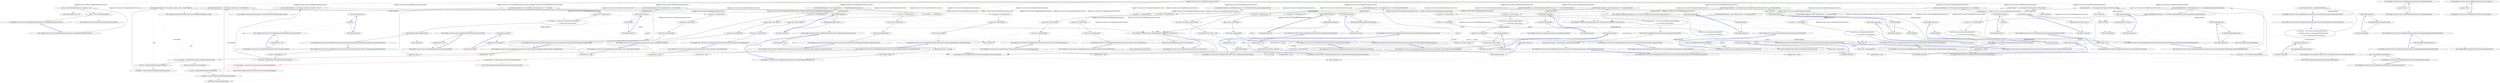 digraph  {
n254 [label="Hangfire.Core.Tests.Server.CoreJobPerformanceProcessFacts", span=""];
n255 [label=process, span=""];
n256 [label=process, span=""];
n257 [label=process, span=""];
n258 [label=process, span=""];
n259 [label=process, span=""];
n260 [label=process, span=""];
n0 [label="Entry Hangfire.Core.Tests.Server.CoreJobPerformanceProcessFacts.CoreJobPerformanceProcessFacts()", span="19-19", cluster="Hangfire.Core.Tests.Server.CoreJobPerformanceProcessFacts.CoreJobPerformanceProcessFacts()"];
n1 [label="_activator = new Mock<JobActivator>() { CallBase = true }", span="21-21", cluster="Hangfire.Core.Tests.Server.CoreJobPerformanceProcessFacts.CoreJobPerformanceProcessFacts()"];
n2 [label="_context = new PerformContextMock()", span="22-22", cluster="Hangfire.Core.Tests.Server.CoreJobPerformanceProcessFacts.CoreJobPerformanceProcessFacts()"];
n4 [label="Entry Mock<JobActivator>.cstr", span="", cluster="Mock<JobActivator>.cstr"];
n3 [label="Exit Hangfire.Core.Tests.Server.CoreJobPerformanceProcessFacts.CoreJobPerformanceProcessFacts()", span="19-19", cluster="Hangfire.Core.Tests.Server.CoreJobPerformanceProcessFacts.CoreJobPerformanceProcessFacts()"];
n5 [label="Entry Hangfire.Core.Tests.PerformContextMock.PerformContextMock()", span="12-12", cluster="Hangfire.Core.Tests.PerformContextMock.PerformContextMock()"];
n6 [label="Entry Hangfire.Core.Tests.Server.CoreJobPerformanceProcessFacts.Ctor_ThrowsAnException_WhenActivatorIsNull()", span="26-26", cluster="Hangfire.Core.Tests.Server.CoreJobPerformanceProcessFacts.Ctor_ThrowsAnException_WhenActivatorIsNull()"];
n7 [label="var exception = Assert.Throws<ArgumentNullException>(\r\n                // ReSharper disable once AssignNullToNotNullAttribute\r\n                () => new CoreJobPerformanceProcess(null))", span="28-30", cluster="Hangfire.Core.Tests.Server.CoreJobPerformanceProcessFacts.Ctor_ThrowsAnException_WhenActivatorIsNull()"];
n8 [label="Assert.Equal(''activator'', exception.ParamName)", span="32-32", cluster="Hangfire.Core.Tests.Server.CoreJobPerformanceProcessFacts.Ctor_ThrowsAnException_WhenActivatorIsNull()"];
n10 [label="Entry Unk.>", span="", cluster="Unk.>"];
n12 [label="Entry lambda expression", span="30-30", cluster="lambda expression"];
n9 [label="Exit Hangfire.Core.Tests.Server.CoreJobPerformanceProcessFacts.Ctor_ThrowsAnException_WhenActivatorIsNull()", span="26-26", cluster="Hangfire.Core.Tests.Server.CoreJobPerformanceProcessFacts.Ctor_ThrowsAnException_WhenActivatorIsNull()"];
n11 [label="Entry Unk.Equal", span="", cluster="Unk.Equal"];
n13 [label="new CoreJobPerformanceProcess(null)", span="30-30", cluster="lambda expression"];
n14 [label="Exit lambda expression", span="30-30", cluster="lambda expression"];
n15 [label="Entry Hangfire.Server.CoreJobPerformanceProcess.CoreJobPerformanceProcess(Hangfire.JobActivator)", span="35-35", cluster="Hangfire.Server.CoreJobPerformanceProcess.CoreJobPerformanceProcess(Hangfire.JobActivator)"];
n16 [label="Entry Hangfire.Core.Tests.Server.CoreJobPerformanceProcessFacts.Run_CanInvokeStaticMethods()", span="36-36", cluster="Hangfire.Core.Tests.Server.CoreJobPerformanceProcessFacts.Run_CanInvokeStaticMethods()"];
n17 [label="_methodInvoked = false", span="38-38", cluster="Hangfire.Core.Tests.Server.CoreJobPerformanceProcessFacts.Run_CanInvokeStaticMethods()"];
n18 [label="_context.BackgroundJob.Job = Job.FromExpression(() => StaticMethod())", span="39-39", cluster="Hangfire.Core.Tests.Server.CoreJobPerformanceProcessFacts.Run_CanInvokeStaticMethods()"];
n19 [label="var process = CreateProcess()", span="40-40", cluster="Hangfire.Core.Tests.Server.CoreJobPerformanceProcessFacts.Run_CanInvokeStaticMethods()"];
n23 [label="Entry Hangfire.Common.Job.FromExpression(System.Linq.Expressions.Expression<System.Action>)", span="187-187", cluster="Hangfire.Common.Job.FromExpression(System.Linq.Expressions.Expression<System.Action>)"];
n27 [label="Entry lambda expression", span="39-39", cluster="lambda expression"];
n20 [label="process.Run(_context.Object)", span="42-42", cluster="Hangfire.Core.Tests.Server.CoreJobPerformanceProcessFacts.Run_CanInvokeStaticMethods()"];
n24 [label="Entry Hangfire.Core.Tests.Server.CoreJobPerformanceProcessFacts.CreateProcess()", span="319-319", cluster="Hangfire.Core.Tests.Server.CoreJobPerformanceProcessFacts.CreateProcess()"];
n21 [label="Assert.True(_methodInvoked)", span="44-44", cluster="Hangfire.Core.Tests.Server.CoreJobPerformanceProcessFacts.Run_CanInvokeStaticMethods()"];
n25 [label="Entry Hangfire.Server.CoreJobPerformanceProcess.Run(Hangfire.Server.PerformContext)", span="41-41", cluster="Hangfire.Server.CoreJobPerformanceProcess.Run(Hangfire.Server.PerformContext)"];
n22 [label="Exit Hangfire.Core.Tests.Server.CoreJobPerformanceProcessFacts.Run_CanInvokeStaticMethods()", span="36-36", cluster="Hangfire.Core.Tests.Server.CoreJobPerformanceProcessFacts.Run_CanInvokeStaticMethods()"];
n26 [label="Entry Unk.True", span="", cluster="Unk.True"];
n28 [label="StaticMethod()", span="39-39", cluster="lambda expression"];
n29 [label="Exit lambda expression", span="39-39", cluster="lambda expression"];
n30 [label="Entry Hangfire.Core.Tests.Server.CoreJobPerformanceProcessFacts.StaticMethod()", span="301-301", cluster="Hangfire.Core.Tests.Server.CoreJobPerformanceProcessFacts.StaticMethod()"];
n31 [label="Entry Hangfire.Core.Tests.Server.CoreJobPerformanceProcessFacts.Run_CanInvokeInstanceMethods()", span="48-48", cluster="Hangfire.Core.Tests.Server.CoreJobPerformanceProcessFacts.Run_CanInvokeInstanceMethods()"];
n32 [label="_methodInvoked = false", span="50-50", cluster="Hangfire.Core.Tests.Server.CoreJobPerformanceProcessFacts.Run_CanInvokeInstanceMethods()"];
n33 [label="_context.BackgroundJob.Job = Job.FromExpression<CoreJobPerformanceProcessFacts>(x => x.InstanceMethod())", span="51-51", cluster="Hangfire.Core.Tests.Server.CoreJobPerformanceProcessFacts.Run_CanInvokeInstanceMethods()"];
n34 [label="var process = CreateProcess()", span="52-52", cluster="Hangfire.Core.Tests.Server.CoreJobPerformanceProcessFacts.Run_CanInvokeInstanceMethods()"];
n38 [label="Entry Hangfire.Common.Job.FromExpression<T>(System.Linq.Expressions.Expression<System.Action<T>>)", span="230-230", cluster="Hangfire.Common.Job.FromExpression<T>(System.Linq.Expressions.Expression<System.Action<T>>)"];
n39 [label="Entry lambda expression", span="51-51", cluster="lambda expression"];
n35 [label="process.Run(_context.Object)", span="54-54", cluster="Hangfire.Core.Tests.Server.CoreJobPerformanceProcessFacts.Run_CanInvokeInstanceMethods()"];
n36 [label="Assert.True(_methodInvoked)", span="56-56", cluster="Hangfire.Core.Tests.Server.CoreJobPerformanceProcessFacts.Run_CanInvokeInstanceMethods()"];
n37 [label="Exit Hangfire.Core.Tests.Server.CoreJobPerformanceProcessFacts.Run_CanInvokeInstanceMethods()", span="48-48", cluster="Hangfire.Core.Tests.Server.CoreJobPerformanceProcessFacts.Run_CanInvokeInstanceMethods()"];
n40 [label="x.InstanceMethod()", span="51-51", cluster="lambda expression"];
n41 [label="Exit lambda expression", span="51-51", cluster="lambda expression"];
n42 [label="Entry Hangfire.Core.Tests.Server.CoreJobPerformanceProcessFacts.InstanceMethod()", span="247-247", cluster="Hangfire.Core.Tests.Server.CoreJobPerformanceProcessFacts.InstanceMethod()"];
n43 [label="Entry Hangfire.Core.Tests.Server.CoreJobPerformanceProcessFacts.Run_DisposesDisposableInstance_AfterPerformance()", span="60-60", cluster="Hangfire.Core.Tests.Server.CoreJobPerformanceProcessFacts.Run_DisposesDisposableInstance_AfterPerformance()"];
n44 [label="_disposed = false", span="62-62", cluster="Hangfire.Core.Tests.Server.CoreJobPerformanceProcessFacts.Run_DisposesDisposableInstance_AfterPerformance()"];
n45 [label="_context.BackgroundJob.Job = Job.FromExpression<Disposable>(x => x.Method())", span="63-63", cluster="Hangfire.Core.Tests.Server.CoreJobPerformanceProcessFacts.Run_DisposesDisposableInstance_AfterPerformance()"];
n46 [label="var process = CreateProcess()", span="64-64", cluster="Hangfire.Core.Tests.Server.CoreJobPerformanceProcessFacts.Run_DisposesDisposableInstance_AfterPerformance()"];
n50 [label="Entry lambda expression", span="63-63", cluster="lambda expression"];
n47 [label="process.Run(_context.Object)", span="66-66", cluster="Hangfire.Core.Tests.Server.CoreJobPerformanceProcessFacts.Run_DisposesDisposableInstance_AfterPerformance()"];
n48 [label="Assert.True(_disposed)", span="68-68", cluster="Hangfire.Core.Tests.Server.CoreJobPerformanceProcessFacts.Run_DisposesDisposableInstance_AfterPerformance()"];
n49 [label="Exit Hangfire.Core.Tests.Server.CoreJobPerformanceProcessFacts.Run_DisposesDisposableInstance_AfterPerformance()", span="60-60", cluster="Hangfire.Core.Tests.Server.CoreJobPerformanceProcessFacts.Run_DisposesDisposableInstance_AfterPerformance()"];
n51 [label="x.Method()", span="63-63", cluster="lambda expression"];
n52 [label="Exit lambda expression", span="63-63", cluster="lambda expression"];
n53 [label="Entry Hangfire.Core.Tests.Server.CoreJobPerformanceProcessFacts.Disposable.Method()", span="254-254", cluster="Hangfire.Core.Tests.Server.CoreJobPerformanceProcessFacts.Disposable.Method()"];
n54 [label="Entry Hangfire.Core.Tests.Server.CoreJobPerformanceProcessFacts.Run_PassesArguments_ToACallingMethod()", span="72-72", cluster="Hangfire.Core.Tests.Server.CoreJobPerformanceProcessFacts.Run_PassesArguments_ToACallingMethod()"];
n55 [label="_methodInvoked = false", span="75-75", cluster="Hangfire.Core.Tests.Server.CoreJobPerformanceProcessFacts.Run_PassesArguments_ToACallingMethod()"];
n56 [label="_context.BackgroundJob.Job = Job.FromExpression(() => MethodWithArguments(''hello'', 5))", span="76-76", cluster="Hangfire.Core.Tests.Server.CoreJobPerformanceProcessFacts.Run_PassesArguments_ToACallingMethod()"];
n57 [label="var process = CreateProcess()", span="77-77", cluster="Hangfire.Core.Tests.Server.CoreJobPerformanceProcessFacts.Run_PassesArguments_ToACallingMethod()"];
n61 [label="Entry lambda expression", span="76-76", cluster="lambda expression"];
n58 [label="process.Run(_context.Object)", span="80-80", cluster="Hangfire.Core.Tests.Server.CoreJobPerformanceProcessFacts.Run_PassesArguments_ToACallingMethod()"];
n59 [label="Assert.True(_methodInvoked)", span="83-83", cluster="Hangfire.Core.Tests.Server.CoreJobPerformanceProcessFacts.Run_PassesArguments_ToACallingMethod()"];
n60 [label="Exit Hangfire.Core.Tests.Server.CoreJobPerformanceProcessFacts.Run_PassesArguments_ToACallingMethod()", span="72-72", cluster="Hangfire.Core.Tests.Server.CoreJobPerformanceProcessFacts.Run_PassesArguments_ToACallingMethod()"];
n62 [label="MethodWithArguments(''hello'', 5)", span="76-76", cluster="lambda expression"];
n63 [label="Exit lambda expression", span="76-76", cluster="lambda expression"];
n64 [label="Entry Hangfire.Core.Tests.Server.CoreJobPerformanceProcessFacts.MethodWithArguments(string, int)", span="306-306", cluster="Hangfire.Core.Tests.Server.CoreJobPerformanceProcessFacts.MethodWithArguments(string, int)"];
n65 [label="Entry Hangfire.Core.Tests.Server.CoreJobPerformanceProcessFacts.Run_PassesCorrectDateTime_IfItWasSerialized_UsingTypeConverter()", span="87-87", cluster="Hangfire.Core.Tests.Server.CoreJobPerformanceProcessFacts.Run_PassesCorrectDateTime_IfItWasSerialized_UsingTypeConverter()"];
n66 [label="_methodInvoked = false", span="90-90", cluster="Hangfire.Core.Tests.Server.CoreJobPerformanceProcessFacts.Run_PassesCorrectDateTime_IfItWasSerialized_UsingTypeConverter()", color=red, community=0];
n67 [label="var typeConverter = TypeDescriptor.GetConverter(typeof(DateTime))", span="91-91", cluster="Hangfire.Core.Tests.Server.CoreJobPerformanceProcessFacts.Run_PassesCorrectDateTime_IfItWasSerialized_UsingTypeConverter()", color=red, community=0];
n68 [label="var convertedDate = typeConverter.ConvertToInvariantString(SomeDateTime)", span="92-92", cluster="Hangfire.Core.Tests.Server.CoreJobPerformanceProcessFacts.Run_PassesCorrectDateTime_IfItWasSerialized_UsingTypeConverter()", color=red, community=0];
n76 [label="Entry System.ComponentModel.TypeDescriptor.GetConverter(System.Type)", span="0-0", cluster="System.ComponentModel.TypeDescriptor.GetConverter(System.Type)"];
n69 [label="var type = typeof(CoreJobPerformanceProcessFacts)", span="94-94", cluster="Hangfire.Core.Tests.Server.CoreJobPerformanceProcessFacts.Run_PassesCorrectDateTime_IfItWasSerialized_UsingTypeConverter()"];
n77 [label="Entry System.ComponentModel.TypeConverter.ConvertToInvariantString(object)", span="0-0", cluster="System.ComponentModel.TypeConverter.ConvertToInvariantString(object)"];
n71 [label="_context.BackgroundJob.Job = new Job(type, method, new[] { convertedDate })", span="97-97", cluster="Hangfire.Core.Tests.Server.CoreJobPerformanceProcessFacts.Run_PassesCorrectDateTime_IfItWasSerialized_UsingTypeConverter()"];
n70 [label="var method = type.GetMethod(''MethodWithDateTimeArgument'')", span="95-95", cluster="Hangfire.Core.Tests.Server.CoreJobPerformanceProcessFacts.Run_PassesCorrectDateTime_IfItWasSerialized_UsingTypeConverter()"];
n78 [label="Entry System.Type.GetMethod(string)", span="0-0", cluster="System.Type.GetMethod(string)"];
n72 [label="var process = CreateProcess()", span="98-98", cluster="Hangfire.Core.Tests.Server.CoreJobPerformanceProcessFacts.Run_PassesCorrectDateTime_IfItWasSerialized_UsingTypeConverter()"];
n79 [label="Entry Hangfire.Common.Job.Job(System.Type, System.Reflection.MethodInfo, string[])", span="13-13", cluster="Hangfire.Common.Job.Job(System.Type, System.Reflection.MethodInfo, string[])"];
n73 [label="process.Run(_context.Object)", span="101-101", cluster="Hangfire.Core.Tests.Server.CoreJobPerformanceProcessFacts.Run_PassesCorrectDateTime_IfItWasSerialized_UsingTypeConverter()"];
n74 [label="Assert.True(_methodInvoked)", span="104-104", cluster="Hangfire.Core.Tests.Server.CoreJobPerformanceProcessFacts.Run_PassesCorrectDateTime_IfItWasSerialized_UsingTypeConverter()"];
n75 [label="Exit Hangfire.Core.Tests.Server.CoreJobPerformanceProcessFacts.Run_PassesCorrectDateTime_IfItWasSerialized_UsingTypeConverter()", span="87-87", cluster="Hangfire.Core.Tests.Server.CoreJobPerformanceProcessFacts.Run_PassesCorrectDateTime_IfItWasSerialized_UsingTypeConverter()"];
n80 [label="Entry Hangfire.Core.Tests.Server.CoreJobPerformanceProcessFacts.Run_PassesCorrectDateTime_IfItWasSerialized_UsingOldFormat()", span="108-108", cluster="Hangfire.Core.Tests.Server.CoreJobPerformanceProcessFacts.Run_PassesCorrectDateTime_IfItWasSerialized_UsingOldFormat()"];
n81 [label="_methodInvoked = false", span="111-111", cluster="Hangfire.Core.Tests.Server.CoreJobPerformanceProcessFacts.Run_PassesCorrectDateTime_IfItWasSerialized_UsingOldFormat()"];
n82 [label="var convertedDate = SomeDateTime.ToString(''MM/dd/yyyy HH:mm:ss.ffff'')", span="112-112", cluster="Hangfire.Core.Tests.Server.CoreJobPerformanceProcessFacts.Run_PassesCorrectDateTime_IfItWasSerialized_UsingOldFormat()"];
n83 [label="var type = typeof(CoreJobPerformanceProcessFacts)", span="114-114", cluster="Hangfire.Core.Tests.Server.CoreJobPerformanceProcessFacts.Run_PassesCorrectDateTime_IfItWasSerialized_UsingOldFormat()"];
n90 [label="Entry System.DateTime.ToString(string)", span="0-0", cluster="System.DateTime.ToString(string)"];
n85 [label="_context.BackgroundJob.Job = new Job(type, method, new[] { convertedDate })", span="117-117", cluster="Hangfire.Core.Tests.Server.CoreJobPerformanceProcessFacts.Run_PassesCorrectDateTime_IfItWasSerialized_UsingOldFormat()"];
n84 [label="var method = type.GetMethod(''MethodWithDateTimeArgument'')", span="115-115", cluster="Hangfire.Core.Tests.Server.CoreJobPerformanceProcessFacts.Run_PassesCorrectDateTime_IfItWasSerialized_UsingOldFormat()"];
n86 [label="var process = CreateProcess()", span="118-118", cluster="Hangfire.Core.Tests.Server.CoreJobPerformanceProcessFacts.Run_PassesCorrectDateTime_IfItWasSerialized_UsingOldFormat()"];
n87 [label="process.Run(_context.Object)", span="121-121", cluster="Hangfire.Core.Tests.Server.CoreJobPerformanceProcessFacts.Run_PassesCorrectDateTime_IfItWasSerialized_UsingOldFormat()"];
n88 [label="Assert.True(_methodInvoked)", span="124-124", cluster="Hangfire.Core.Tests.Server.CoreJobPerformanceProcessFacts.Run_PassesCorrectDateTime_IfItWasSerialized_UsingOldFormat()"];
n89 [label="Exit Hangfire.Core.Tests.Server.CoreJobPerformanceProcessFacts.Run_PassesCorrectDateTime_IfItWasSerialized_UsingOldFormat()", span="108-108", cluster="Hangfire.Core.Tests.Server.CoreJobPerformanceProcessFacts.Run_PassesCorrectDateTime_IfItWasSerialized_UsingOldFormat()"];
n91 [label="Entry Hangfire.Core.Tests.Server.CoreJobPerformanceProcessFacts.Run_PassesCorrectDateTimeArguments()", span="128-128", cluster="Hangfire.Core.Tests.Server.CoreJobPerformanceProcessFacts.Run_PassesCorrectDateTimeArguments()"];
n92 [label="_methodInvoked = false", span="131-131", cluster="Hangfire.Core.Tests.Server.CoreJobPerformanceProcessFacts.Run_PassesCorrectDateTimeArguments()"];
n93 [label="_context.BackgroundJob.Job = Job.FromExpression(() => MethodWithDateTimeArgument(SomeDateTime))", span="132-132", cluster="Hangfire.Core.Tests.Server.CoreJobPerformanceProcessFacts.Run_PassesCorrectDateTimeArguments()"];
n94 [label="var process = CreateProcess()", span="133-133", cluster="Hangfire.Core.Tests.Server.CoreJobPerformanceProcessFacts.Run_PassesCorrectDateTimeArguments()"];
n98 [label="Entry lambda expression", span="132-132", cluster="lambda expression"];
n95 [label="process.Run(_context.Object)", span="136-136", cluster="Hangfire.Core.Tests.Server.CoreJobPerformanceProcessFacts.Run_PassesCorrectDateTimeArguments()"];
n96 [label="Assert.True(_methodInvoked)", span="139-139", cluster="Hangfire.Core.Tests.Server.CoreJobPerformanceProcessFacts.Run_PassesCorrectDateTimeArguments()"];
n97 [label="Exit Hangfire.Core.Tests.Server.CoreJobPerformanceProcessFacts.Run_PassesCorrectDateTimeArguments()", span="128-128", cluster="Hangfire.Core.Tests.Server.CoreJobPerformanceProcessFacts.Run_PassesCorrectDateTimeArguments()"];
n99 [label="MethodWithDateTimeArgument(SomeDateTime)", span="132-132", cluster="lambda expression"];
n100 [label="Exit lambda expression", span="132-132", cluster="lambda expression"];
n101 [label="Entry Hangfire.Core.Tests.Server.CoreJobPerformanceProcessFacts.MethodWithDateTimeArgument(System.DateTime)", span="294-294", cluster="Hangfire.Core.Tests.Server.CoreJobPerformanceProcessFacts.MethodWithDateTimeArgument(System.DateTime)"];
n102 [label="Entry Hangfire.Core.Tests.Server.CoreJobPerformanceProcessFacts.Run_WorksCorrectly_WithNullValues()", span="143-143", cluster="Hangfire.Core.Tests.Server.CoreJobPerformanceProcessFacts.Run_WorksCorrectly_WithNullValues()"];
n103 [label="_methodInvoked = false", span="146-146", cluster="Hangfire.Core.Tests.Server.CoreJobPerformanceProcessFacts.Run_WorksCorrectly_WithNullValues()"];
n104 [label="_context.BackgroundJob.Job = Job.FromExpression(() => NullArgumentMethod(null))", span="147-147", cluster="Hangfire.Core.Tests.Server.CoreJobPerformanceProcessFacts.Run_WorksCorrectly_WithNullValues()"];
n105 [label="var process = CreateProcess()", span="149-149", cluster="Hangfire.Core.Tests.Server.CoreJobPerformanceProcessFacts.Run_WorksCorrectly_WithNullValues()"];
n109 [label="Entry lambda expression", span="147-147", cluster="lambda expression"];
n106 [label="process.Run(_context.Object)", span="151-151", cluster="Hangfire.Core.Tests.Server.CoreJobPerformanceProcessFacts.Run_WorksCorrectly_WithNullValues()"];
n107 [label="Assert.True(_methodInvoked)", span="154-154", cluster="Hangfire.Core.Tests.Server.CoreJobPerformanceProcessFacts.Run_WorksCorrectly_WithNullValues()"];
n108 [label="Exit Hangfire.Core.Tests.Server.CoreJobPerformanceProcessFacts.Run_WorksCorrectly_WithNullValues()", span="143-143", cluster="Hangfire.Core.Tests.Server.CoreJobPerformanceProcessFacts.Run_WorksCorrectly_WithNullValues()"];
n110 [label="NullArgumentMethod(null)", span="147-147", cluster="lambda expression"];
n111 [label="Exit lambda expression", span="147-147", cluster="lambda expression"];
n112 [label="Entry Hangfire.Core.Tests.Server.CoreJobPerformanceProcessFacts.NullArgumentMethod(string[])", span="283-283", cluster="Hangfire.Core.Tests.Server.CoreJobPerformanceProcessFacts.NullArgumentMethod(string[])"];
n113 [label="Entry Hangfire.Core.Tests.Server.CoreJobPerformanceProcessFacts.Run_ThrowsException_WhenActivatorThrowsAnException()", span="158-158", cluster="Hangfire.Core.Tests.Server.CoreJobPerformanceProcessFacts.Run_ThrowsException_WhenActivatorThrowsAnException()"];
n114 [label="var exception = new InvalidOperationException()", span="161-161", cluster="Hangfire.Core.Tests.Server.CoreJobPerformanceProcessFacts.Run_ThrowsException_WhenActivatorThrowsAnException()"];
n115 [label="_activator.Setup(x => x.ActivateJob(It.IsAny<Type>())).Throws(exception)", span="162-162", cluster="Hangfire.Core.Tests.Server.CoreJobPerformanceProcessFacts.Run_ThrowsException_WhenActivatorThrowsAnException()"];
n120 [label="Entry System.InvalidOperationException.InvalidOperationException()", span="0-0", cluster="System.InvalidOperationException.InvalidOperationException()"];
n116 [label="_context.BackgroundJob.Job = Job.FromExpression(() => InstanceMethod())", span="164-164", cluster="Hangfire.Core.Tests.Server.CoreJobPerformanceProcessFacts.Run_ThrowsException_WhenActivatorThrowsAnException()"];
n121 [label="Entry Unk.Setup", span="", cluster="Unk.Setup"];
n122 [label="Entry Unk.Throws", span="", cluster="Unk.Throws"];
n123 [label="Entry lambda expression", span="162-162", cluster="lambda expression"];
n117 [label="var process = CreateProcess()", span="165-165", cluster="Hangfire.Core.Tests.Server.CoreJobPerformanceProcessFacts.Run_ThrowsException_WhenActivatorThrowsAnException()"];
n127 [label="Entry lambda expression", span="164-164", cluster="lambda expression"];
n118 [label="Assert.Throws<InvalidOperationException>(\r\n                () => process.Run(_context.Object))", span="168-169", cluster="Hangfire.Core.Tests.Server.CoreJobPerformanceProcessFacts.Run_ThrowsException_WhenActivatorThrowsAnException()"];
n131 [label="process.Run(_context.Object)", span="169-169", cluster="lambda expression"];
n119 [label="Exit Hangfire.Core.Tests.Server.CoreJobPerformanceProcessFacts.Run_ThrowsException_WhenActivatorThrowsAnException()", span="158-158", cluster="Hangfire.Core.Tests.Server.CoreJobPerformanceProcessFacts.Run_ThrowsException_WhenActivatorThrowsAnException()"];
n130 [label="Entry lambda expression", span="169-169", cluster="lambda expression"];
n124 [label="x.ActivateJob(It.IsAny<Type>())", span="162-162", cluster="lambda expression"];
n125 [label="Exit lambda expression", span="162-162", cluster="lambda expression"];
n126 [label="Entry Unk.ActivateJob", span="", cluster="Unk.ActivateJob"];
n128 [label="InstanceMethod()", span="164-164", cluster="lambda expression"];
n129 [label="Exit lambda expression", span="164-164", cluster="lambda expression"];
n132 [label="Exit lambda expression", span="169-169", cluster="lambda expression"];
n133 [label="Entry Hangfire.Core.Tests.Server.CoreJobPerformanceProcessFacts.Run_ThrowsPerformanceException_WhenActivatorReturnsNull()", span="173-173", cluster="Hangfire.Core.Tests.Server.CoreJobPerformanceProcessFacts.Run_ThrowsPerformanceException_WhenActivatorReturnsNull()"];
n134 [label="_activator.Setup(x => x.ActivateJob(It.IsNotNull<Type>())).Returns(null)", span="175-175", cluster="Hangfire.Core.Tests.Server.CoreJobPerformanceProcessFacts.Run_ThrowsPerformanceException_WhenActivatorReturnsNull()"];
n135 [label="_context.BackgroundJob.Job = Job.FromExpression(() => InstanceMethod())", span="176-176", cluster="Hangfire.Core.Tests.Server.CoreJobPerformanceProcessFacts.Run_ThrowsPerformanceException_WhenActivatorReturnsNull()"];
n139 [label="Entry Unk.Returns", span="", cluster="Unk.Returns"];
n140 [label="Entry lambda expression", span="175-175", cluster="lambda expression"];
n136 [label="var process = CreateProcess()", span="177-177", cluster="Hangfire.Core.Tests.Server.CoreJobPerformanceProcessFacts.Run_ThrowsPerformanceException_WhenActivatorReturnsNull()"];
n143 [label="Entry lambda expression", span="176-176", cluster="lambda expression"];
n137 [label="Assert.Throws<InvalidOperationException>(\r\n                () => process.Run(_context.Object))", span="179-180", cluster="Hangfire.Core.Tests.Server.CoreJobPerformanceProcessFacts.Run_ThrowsPerformanceException_WhenActivatorReturnsNull()"];
n147 [label="process.Run(_context.Object)", span="180-180", cluster="lambda expression"];
n138 [label="Exit Hangfire.Core.Tests.Server.CoreJobPerformanceProcessFacts.Run_ThrowsPerformanceException_WhenActivatorReturnsNull()", span="173-173", cluster="Hangfire.Core.Tests.Server.CoreJobPerformanceProcessFacts.Run_ThrowsPerformanceException_WhenActivatorReturnsNull()"];
n146 [label="Entry lambda expression", span="180-180", cluster="lambda expression"];
n141 [label="x.ActivateJob(It.IsNotNull<Type>())", span="175-175", cluster="lambda expression"];
n142 [label="Exit lambda expression", span="175-175", cluster="lambda expression"];
n144 [label="InstanceMethod()", span="176-176", cluster="lambda expression"];
n145 [label="Exit lambda expression", span="176-176", cluster="lambda expression"];
n148 [label="Exit lambda expression", span="180-180", cluster="lambda expression"];
n149 [label="Entry Hangfire.Core.Tests.Server.CoreJobPerformanceProcessFacts.Run_ThrowsPerformanceException_OnArgumentsDeserializationFailure()", span="184-184", cluster="Hangfire.Core.Tests.Server.CoreJobPerformanceProcessFacts.Run_ThrowsPerformanceException_OnArgumentsDeserializationFailure()"];
n150 [label="var type = typeof(JobFacts)", span="186-186", cluster="Hangfire.Core.Tests.Server.CoreJobPerformanceProcessFacts.Run_ThrowsPerformanceException_OnArgumentsDeserializationFailure()"];
n151 [label="var method = type.GetMethod(''MethodWithDateTimeArgument'')", span="187-187", cluster="Hangfire.Core.Tests.Server.CoreJobPerformanceProcessFacts.Run_ThrowsPerformanceException_OnArgumentsDeserializationFailure()"];
n152 [label="_context.BackgroundJob.Job = new Job(type, method, new object[] { ''sdfa'' })", span="188-188", cluster="Hangfire.Core.Tests.Server.CoreJobPerformanceProcessFacts.Run_ThrowsPerformanceException_OnArgumentsDeserializationFailure()"];
n153 [label="var process = CreateProcess()", span="189-189", cluster="Hangfire.Core.Tests.Server.CoreJobPerformanceProcessFacts.Run_ThrowsPerformanceException_OnArgumentsDeserializationFailure()"];
n157 [label="Entry Hangfire.Common.Job.Job(System.Type, System.Reflection.MethodInfo, params object[])", span="120-120", cluster="Hangfire.Common.Job.Job(System.Type, System.Reflection.MethodInfo, params object[])"];
n154 [label="var exception = Assert.Throws<JobPerformanceException>(\r\n                () => process.Run(_context.Object))", span="191-192", cluster="Hangfire.Core.Tests.Server.CoreJobPerformanceProcessFacts.Run_ThrowsPerformanceException_OnArgumentsDeserializationFailure()"];
n160 [label="process.Run(_context.Object)", span="192-192", cluster="lambda expression"];
n155 [label="Assert.NotNull(exception.InnerException)", span="194-194", cluster="Hangfire.Core.Tests.Server.CoreJobPerformanceProcessFacts.Run_ThrowsPerformanceException_OnArgumentsDeserializationFailure()"];
n159 [label="Entry lambda expression", span="192-192", cluster="lambda expression"];
n156 [label="Exit Hangfire.Core.Tests.Server.CoreJobPerformanceProcessFacts.Run_ThrowsPerformanceException_OnArgumentsDeserializationFailure()", span="184-184", cluster="Hangfire.Core.Tests.Server.CoreJobPerformanceProcessFacts.Run_ThrowsPerformanceException_OnArgumentsDeserializationFailure()"];
n158 [label="Entry Unk.NotNull", span="", cluster="Unk.NotNull"];
n161 [label="Exit lambda expression", span="192-192", cluster="lambda expression"];
n162 [label="Entry Hangfire.Core.Tests.Server.CoreJobPerformanceProcessFacts.Run_ThrowsPerformanceException_OnDisposalFailure()", span="198-198", cluster="Hangfire.Core.Tests.Server.CoreJobPerformanceProcessFacts.Run_ThrowsPerformanceException_OnDisposalFailure()"];
n163 [label="_methodInvoked = false", span="200-200", cluster="Hangfire.Core.Tests.Server.CoreJobPerformanceProcessFacts.Run_ThrowsPerformanceException_OnDisposalFailure()"];
n164 [label="_context.BackgroundJob.Job = Job.FromExpression<BrokenDispose>(x => x.Method())", span="201-201", cluster="Hangfire.Core.Tests.Server.CoreJobPerformanceProcessFacts.Run_ThrowsPerformanceException_OnDisposalFailure()"];
n165 [label="var process = CreateProcess()", span="202-202", cluster="Hangfire.Core.Tests.Server.CoreJobPerformanceProcessFacts.Run_ThrowsPerformanceException_OnDisposalFailure()"];
n169 [label="Entry lambda expression", span="201-201", cluster="lambda expression"];
n166 [label="Assert.Throws<InvalidOperationException>(\r\n                () => process.Run(_context.Object))", span="204-205", cluster="Hangfire.Core.Tests.Server.CoreJobPerformanceProcessFacts.Run_ThrowsPerformanceException_OnDisposalFailure()"];
n174 [label="process.Run(_context.Object)", span="205-205", cluster="lambda expression"];
n167 [label="Assert.True(_methodInvoked)", span="207-207", cluster="Hangfire.Core.Tests.Server.CoreJobPerformanceProcessFacts.Run_ThrowsPerformanceException_OnDisposalFailure()"];
n173 [label="Entry lambda expression", span="205-205", cluster="lambda expression"];
n168 [label="Exit Hangfire.Core.Tests.Server.CoreJobPerformanceProcessFacts.Run_ThrowsPerformanceException_OnDisposalFailure()", span="198-198", cluster="Hangfire.Core.Tests.Server.CoreJobPerformanceProcessFacts.Run_ThrowsPerformanceException_OnDisposalFailure()"];
n170 [label="x.Method()", span="201-201", cluster="lambda expression"];
n171 [label="Exit lambda expression", span="201-201", cluster="lambda expression"];
n172 [label="Entry Hangfire.Core.Tests.Server.CoreJobPerformanceProcessFacts.BrokenDispose.Method()", span="267-267", cluster="Hangfire.Core.Tests.Server.CoreJobPerformanceProcessFacts.BrokenDispose.Method()"];
n175 [label="Exit lambda expression", span="205-205", cluster="lambda expression"];
n176 [label="Entry Hangfire.Core.Tests.Server.CoreJobPerformanceProcessFacts.Run_ThrowsPerformanceException_WithUnwrappedInnerException()", span="211-211", cluster="Hangfire.Core.Tests.Server.CoreJobPerformanceProcessFacts.Run_ThrowsPerformanceException_WithUnwrappedInnerException()"];
n177 [label="_context.BackgroundJob.Job = Job.FromExpression(() => ExceptionMethod())", span="213-213", cluster="Hangfire.Core.Tests.Server.CoreJobPerformanceProcessFacts.Run_ThrowsPerformanceException_WithUnwrappedInnerException()"];
n178 [label="var process = CreateProcess()", span="214-214", cluster="Hangfire.Core.Tests.Server.CoreJobPerformanceProcessFacts.Run_ThrowsPerformanceException_WithUnwrappedInnerException()"];
n183 [label="Entry lambda expression", span="213-213", cluster="lambda expression"];
n179 [label="var thrownException = Assert.Throws<JobPerformanceException>(\r\n                () => process.Run(_context.Object))", span="216-217", cluster="Hangfire.Core.Tests.Server.CoreJobPerformanceProcessFacts.Run_ThrowsPerformanceException_WithUnwrappedInnerException()"];
n188 [label="process.Run(_context.Object)", span="217-217", cluster="lambda expression"];
n180 [label="Assert.IsType<InvalidOperationException>(thrownException.InnerException)", span="219-219", cluster="Hangfire.Core.Tests.Server.CoreJobPerformanceProcessFacts.Run_ThrowsPerformanceException_WithUnwrappedInnerException()"];
n187 [label="Entry lambda expression", span="217-217", cluster="lambda expression"];
n181 [label="Assert.Equal(''exception'', thrownException.InnerException.Message)", span="220-220", cluster="Hangfire.Core.Tests.Server.CoreJobPerformanceProcessFacts.Run_ThrowsPerformanceException_WithUnwrappedInnerException()"];
n182 [label="Exit Hangfire.Core.Tests.Server.CoreJobPerformanceProcessFacts.Run_ThrowsPerformanceException_WithUnwrappedInnerException()", span="211-211", cluster="Hangfire.Core.Tests.Server.CoreJobPerformanceProcessFacts.Run_ThrowsPerformanceException_WithUnwrappedInnerException()"];
n184 [label="ExceptionMethod()", span="213-213", cluster="lambda expression"];
n185 [label="Exit lambda expression", span="213-213", cluster="lambda expression"];
n186 [label="Entry Hangfire.Core.Tests.Server.CoreJobPerformanceProcessFacts.ExceptionMethod()", span="314-314", cluster="Hangfire.Core.Tests.Server.CoreJobPerformanceProcessFacts.ExceptionMethod()"];
n189 [label="Exit lambda expression", span="217-217", cluster="lambda expression"];
n190 [label="Entry Hangfire.Core.Tests.Server.CoreJobPerformanceProcessFacts.Run_PassesCancellationToken_IfThereIsIJobCancellationTokenParameter()", span="224-224", cluster="Hangfire.Core.Tests.Server.CoreJobPerformanceProcessFacts.Run_PassesCancellationToken_IfThereIsIJobCancellationTokenParameter()"];
n191 [label="_context.BackgroundJob.Job = Job.FromExpression(() => CancelableJob(JobCancellationToken.Null))", span="227-227", cluster="Hangfire.Core.Tests.Server.CoreJobPerformanceProcessFacts.Run_PassesCancellationToken_IfThereIsIJobCancellationTokenParameter()"];
n192 [label="_context.CancellationToken.Setup(x => x.ThrowIfCancellationRequested()).Throws<OperationCanceledException>()", span="228-228", cluster="Hangfire.Core.Tests.Server.CoreJobPerformanceProcessFacts.Run_PassesCancellationToken_IfThereIsIJobCancellationTokenParameter()"];
n196 [label="Entry lambda expression", span="227-227", cluster="lambda expression"];
n193 [label="var process = CreateProcess()", span="229-229", cluster="Hangfire.Core.Tests.Server.CoreJobPerformanceProcessFacts.Run_PassesCancellationToken_IfThereIsIJobCancellationTokenParameter()"];
n200 [label="Entry lambda expression", span="228-228", cluster="lambda expression"];
n194 [label="Assert.Throws<OperationCanceledException>(\r\n                () => process.Run(_context.Object))", span="232-233", cluster="Hangfire.Core.Tests.Server.CoreJobPerformanceProcessFacts.Run_PassesCancellationToken_IfThereIsIJobCancellationTokenParameter()"];
n205 [label="process.Run(_context.Object)", span="233-233", cluster="lambda expression"];
n195 [label="Exit Hangfire.Core.Tests.Server.CoreJobPerformanceProcessFacts.Run_PassesCancellationToken_IfThereIsIJobCancellationTokenParameter()", span="224-224", cluster="Hangfire.Core.Tests.Server.CoreJobPerformanceProcessFacts.Run_PassesCancellationToken_IfThereIsIJobCancellationTokenParameter()"];
n204 [label="Entry lambda expression", span="233-233", cluster="lambda expression"];
n197 [label="CancelableJob(JobCancellationToken.Null)", span="227-227", cluster="lambda expression"];
n198 [label="Exit lambda expression", span="227-227", cluster="lambda expression"];
n199 [label="Entry Hangfire.Core.Tests.Server.CoreJobPerformanceProcessFacts.CancelableJob(Hangfire.IJobCancellationToken)", span="289-289", cluster="Hangfire.Core.Tests.Server.CoreJobPerformanceProcessFacts.CancelableJob(Hangfire.IJobCancellationToken)"];
n201 [label="x.ThrowIfCancellationRequested()", span="228-228", cluster="lambda expression"];
n202 [label="Exit lambda expression", span="228-228", cluster="lambda expression"];
n203 [label="Entry Unk.ThrowIfCancellationRequested", span="", cluster="Unk.ThrowIfCancellationRequested"];
n206 [label="Exit lambda expression", span="233-233", cluster="lambda expression"];
n207 [label="Entry Hangfire.Core.Tests.Server.CoreJobPerformanceProcessFacts.Run_ReturnsValue_WhenCallingFunctionReturningValue()", span="237-237", cluster="Hangfire.Core.Tests.Server.CoreJobPerformanceProcessFacts.Run_ReturnsValue_WhenCallingFunctionReturningValue()"];
n208 [label="_context.BackgroundJob.Job = Job.FromExpression<JobFacts.Instance>(x => x.FunctionReturningValue())", span="239-239", cluster="Hangfire.Core.Tests.Server.CoreJobPerformanceProcessFacts.Run_ReturnsValue_WhenCallingFunctionReturningValue()"];
n209 [label="var process = CreateProcess()", span="240-240", cluster="Hangfire.Core.Tests.Server.CoreJobPerformanceProcessFacts.Run_ReturnsValue_WhenCallingFunctionReturningValue()"];
n213 [label="Entry lambda expression", span="239-239", cluster="lambda expression"];
n210 [label="var result = process.Run(_context.Object)", span="242-242", cluster="Hangfire.Core.Tests.Server.CoreJobPerformanceProcessFacts.Run_ReturnsValue_WhenCallingFunctionReturningValue()"];
n211 [label="Assert.Equal(''Return value'', result)", span="244-244", cluster="Hangfire.Core.Tests.Server.CoreJobPerformanceProcessFacts.Run_ReturnsValue_WhenCallingFunctionReturningValue()"];
n212 [label="Exit Hangfire.Core.Tests.Server.CoreJobPerformanceProcessFacts.Run_ReturnsValue_WhenCallingFunctionReturningValue()", span="237-237", cluster="Hangfire.Core.Tests.Server.CoreJobPerformanceProcessFacts.Run_ReturnsValue_WhenCallingFunctionReturningValue()"];
n214 [label="x.FunctionReturningValue()", span="239-239", cluster="lambda expression"];
n215 [label="Exit lambda expression", span="239-239", cluster="lambda expression"];
n216 [label="Entry Hangfire.Core.Tests.Common.JobFacts.Instance.FunctionReturningValue()", span="584-584", cluster="Hangfire.Core.Tests.Common.JobFacts.Instance.FunctionReturningValue()"];
n217 [label="_methodInvoked = true", span="249-249", cluster="Hangfire.Core.Tests.Server.CoreJobPerformanceProcessFacts.InstanceMethod()"];
n218 [label="Exit Hangfire.Core.Tests.Server.CoreJobPerformanceProcessFacts.InstanceMethod()", span="247-247", cluster="Hangfire.Core.Tests.Server.CoreJobPerformanceProcessFacts.InstanceMethod()"];
n219 [label="_methodInvoked = true", span="256-256", cluster="Hangfire.Core.Tests.Server.CoreJobPerformanceProcessFacts.Disposable.Method()"];
n220 [label="Exit Hangfire.Core.Tests.Server.CoreJobPerformanceProcessFacts.Disposable.Method()", span="254-254", cluster="Hangfire.Core.Tests.Server.CoreJobPerformanceProcessFacts.Disposable.Method()"];
n221 [label="Entry Hangfire.Core.Tests.Server.CoreJobPerformanceProcessFacts.Disposable.Dispose()", span="259-259", cluster="Hangfire.Core.Tests.Server.CoreJobPerformanceProcessFacts.Disposable.Dispose()"];
n222 [label="_disposed = true", span="261-261", cluster="Hangfire.Core.Tests.Server.CoreJobPerformanceProcessFacts.Disposable.Dispose()"];
n223 [label="Exit Hangfire.Core.Tests.Server.CoreJobPerformanceProcessFacts.Disposable.Dispose()", span="259-259", cluster="Hangfire.Core.Tests.Server.CoreJobPerformanceProcessFacts.Disposable.Dispose()"];
n224 [label="_methodInvoked = true", span="269-269", cluster="Hangfire.Core.Tests.Server.CoreJobPerformanceProcessFacts.BrokenDispose.Method()"];
n225 [label="Exit Hangfire.Core.Tests.Server.CoreJobPerformanceProcessFacts.BrokenDispose.Method()", span="267-267", cluster="Hangfire.Core.Tests.Server.CoreJobPerformanceProcessFacts.BrokenDispose.Method()"];
n226 [label="Entry Hangfire.Core.Tests.Server.CoreJobPerformanceProcessFacts.BrokenDispose.Dispose()", span="272-272", cluster="Hangfire.Core.Tests.Server.CoreJobPerformanceProcessFacts.BrokenDispose.Dispose()"];
n227 [label="throw new InvalidOperationException();", span="274-274", cluster="Hangfire.Core.Tests.Server.CoreJobPerformanceProcessFacts.BrokenDispose.Dispose()"];
n228 [label="Exit Hangfire.Core.Tests.Server.CoreJobPerformanceProcessFacts.BrokenDispose.Dispose()", span="272-272", cluster="Hangfire.Core.Tests.Server.CoreJobPerformanceProcessFacts.BrokenDispose.Dispose()"];
n229 [label="Entry Hangfire.Core.Tests.Server.CoreJobPerformanceProcessFacts.Dispose()", span="278-278", cluster="Hangfire.Core.Tests.Server.CoreJobPerformanceProcessFacts.Dispose()"];
n230 [label="_disposed = true", span="280-280", cluster="Hangfire.Core.Tests.Server.CoreJobPerformanceProcessFacts.Dispose()"];
n231 [label="Exit Hangfire.Core.Tests.Server.CoreJobPerformanceProcessFacts.Dispose()", span="278-278", cluster="Hangfire.Core.Tests.Server.CoreJobPerformanceProcessFacts.Dispose()"];
n232 [label="_methodInvoked = true", span="285-285", cluster="Hangfire.Core.Tests.Server.CoreJobPerformanceProcessFacts.NullArgumentMethod(string[])"];
n233 [label="Assert.Null(argument)", span="286-286", cluster="Hangfire.Core.Tests.Server.CoreJobPerformanceProcessFacts.NullArgumentMethod(string[])"];
n234 [label="Exit Hangfire.Core.Tests.Server.CoreJobPerformanceProcessFacts.NullArgumentMethod(string[])", span="283-283", cluster="Hangfire.Core.Tests.Server.CoreJobPerformanceProcessFacts.NullArgumentMethod(string[])"];
n235 [label="Entry Unk.Null", span="", cluster="Unk.Null"];
n236 [label="token.ThrowIfCancellationRequested()", span="291-291", cluster="Hangfire.Core.Tests.Server.CoreJobPerformanceProcessFacts.CancelableJob(Hangfire.IJobCancellationToken)"];
n237 [label="Exit Hangfire.Core.Tests.Server.CoreJobPerformanceProcessFacts.CancelableJob(Hangfire.IJobCancellationToken)", span="289-289", cluster="Hangfire.Core.Tests.Server.CoreJobPerformanceProcessFacts.CancelableJob(Hangfire.IJobCancellationToken)"];
n238 [label="Entry Hangfire.IJobCancellationToken.ThrowIfCancellationRequested()", span="24-24", cluster="Hangfire.IJobCancellationToken.ThrowIfCancellationRequested()"];
n239 [label="_methodInvoked = true", span="296-296", cluster="Hangfire.Core.Tests.Server.CoreJobPerformanceProcessFacts.MethodWithDateTimeArgument(System.DateTime)"];
n240 [label="Assert.Equal(SomeDateTime, argument)", span="298-298", cluster="Hangfire.Core.Tests.Server.CoreJobPerformanceProcessFacts.MethodWithDateTimeArgument(System.DateTime)"];
n241 [label="Exit Hangfire.Core.Tests.Server.CoreJobPerformanceProcessFacts.MethodWithDateTimeArgument(System.DateTime)", span="294-294", cluster="Hangfire.Core.Tests.Server.CoreJobPerformanceProcessFacts.MethodWithDateTimeArgument(System.DateTime)"];
n242 [label="_methodInvoked = true", span="303-303", cluster="Hangfire.Core.Tests.Server.CoreJobPerformanceProcessFacts.StaticMethod()"];
n243 [label="Exit Hangfire.Core.Tests.Server.CoreJobPerformanceProcessFacts.StaticMethod()", span="301-301", cluster="Hangfire.Core.Tests.Server.CoreJobPerformanceProcessFacts.StaticMethod()"];
n244 [label="_methodInvoked = true", span="308-308", cluster="Hangfire.Core.Tests.Server.CoreJobPerformanceProcessFacts.MethodWithArguments(string, int)"];
n245 [label="Assert.Equal(''hello'', stringArg)", span="310-310", cluster="Hangfire.Core.Tests.Server.CoreJobPerformanceProcessFacts.MethodWithArguments(string, int)"];
n246 [label="Assert.Equal(5, intArg)", span="311-311", cluster="Hangfire.Core.Tests.Server.CoreJobPerformanceProcessFacts.MethodWithArguments(string, int)"];
n247 [label="Exit Hangfire.Core.Tests.Server.CoreJobPerformanceProcessFacts.MethodWithArguments(string, int)", span="306-306", cluster="Hangfire.Core.Tests.Server.CoreJobPerformanceProcessFacts.MethodWithArguments(string, int)"];
n248 [label="throw new InvalidOperationException(''exception'');", span="316-316", cluster="Hangfire.Core.Tests.Server.CoreJobPerformanceProcessFacts.ExceptionMethod()"];
n249 [label="Exit Hangfire.Core.Tests.Server.CoreJobPerformanceProcessFacts.ExceptionMethod()", span="314-314", cluster="Hangfire.Core.Tests.Server.CoreJobPerformanceProcessFacts.ExceptionMethod()"];
n250 [label="Entry System.InvalidOperationException.InvalidOperationException(string)", span="0-0", cluster="System.InvalidOperationException.InvalidOperationException(string)"];
n251 [label="return new CoreJobPerformanceProcess(_activator.Object);", span="321-321", cluster="Hangfire.Core.Tests.Server.CoreJobPerformanceProcessFacts.CreateProcess()"];
n252 [label="Exit Hangfire.Core.Tests.Server.CoreJobPerformanceProcessFacts.CreateProcess()", span="319-319", cluster="Hangfire.Core.Tests.Server.CoreJobPerformanceProcessFacts.CreateProcess()"];
n253 [label="Entry CoreJobPerformanceProcess.cstr", span="", cluster="CoreJobPerformanceProcess.cstr"];
n254 -> n1  [key=1, style=dashed, color=darkseagreen4, label="Hangfire.Core.Tests.Server.CoreJobPerformanceProcessFacts"];
n254 -> n2  [key=1, style=dashed, color=darkseagreen4, label="Hangfire.Core.Tests.Server.CoreJobPerformanceProcessFacts"];
n254 -> n18  [key=1, style=dashed, color=darkseagreen4, label="Hangfire.Core.Tests.Server.CoreJobPerformanceProcessFacts"];
n254 -> n19  [key=1, style=dashed, color=darkseagreen4, label="Hangfire.Core.Tests.Server.CoreJobPerformanceProcessFacts"];
n254 -> n20  [key=1, style=dashed, color=darkseagreen4, label="Hangfire.Core.Tests.Server.CoreJobPerformanceProcessFacts"];
n254 -> n33  [key=1, style=dashed, color=darkseagreen4, label="Hangfire.Core.Tests.Server.CoreJobPerformanceProcessFacts"];
n254 -> n34  [key=1, style=dashed, color=darkseagreen4, label="Hangfire.Core.Tests.Server.CoreJobPerformanceProcessFacts"];
n254 -> n35  [key=1, style=dashed, color=darkseagreen4, label="Hangfire.Core.Tests.Server.CoreJobPerformanceProcessFacts"];
n254 -> n45  [key=1, style=dashed, color=darkseagreen4, label="Hangfire.Core.Tests.Server.CoreJobPerformanceProcessFacts"];
n254 -> n46  [key=1, style=dashed, color=darkseagreen4, label="Hangfire.Core.Tests.Server.CoreJobPerformanceProcessFacts"];
n254 -> n47  [key=1, style=dashed, color=darkseagreen4, label="Hangfire.Core.Tests.Server.CoreJobPerformanceProcessFacts"];
n254 -> n56  [key=1, style=dashed, color=darkseagreen4, label="Hangfire.Core.Tests.Server.CoreJobPerformanceProcessFacts"];
n254 -> n62  [key=1, style=dashed, color=darkseagreen4, label="Hangfire.Core.Tests.Server.CoreJobPerformanceProcessFacts"];
n254 -> n57  [key=1, style=dashed, color=darkseagreen4, label="Hangfire.Core.Tests.Server.CoreJobPerformanceProcessFacts"];
n254 -> n58  [key=1, style=dashed, color=darkseagreen4, label="Hangfire.Core.Tests.Server.CoreJobPerformanceProcessFacts"];
n254 -> n71  [key=1, style=dashed, color=darkseagreen4, label="Hangfire.Core.Tests.Server.CoreJobPerformanceProcessFacts"];
n254 -> n72  [key=1, style=dashed, color=darkseagreen4, label="Hangfire.Core.Tests.Server.CoreJobPerformanceProcessFacts"];
n254 -> n73  [key=1, style=dashed, color=darkseagreen4, label="Hangfire.Core.Tests.Server.CoreJobPerformanceProcessFacts"];
n254 -> n85  [key=1, style=dashed, color=darkseagreen4, label="Hangfire.Core.Tests.Server.CoreJobPerformanceProcessFacts"];
n254 -> n86  [key=1, style=dashed, color=darkseagreen4, label="Hangfire.Core.Tests.Server.CoreJobPerformanceProcessFacts"];
n254 -> n87  [key=1, style=dashed, color=darkseagreen4, label="Hangfire.Core.Tests.Server.CoreJobPerformanceProcessFacts"];
n254 -> n93  [key=1, style=dashed, color=darkseagreen4, label="Hangfire.Core.Tests.Server.CoreJobPerformanceProcessFacts"];
n254 -> n99  [key=1, style=dashed, color=darkseagreen4, label="Hangfire.Core.Tests.Server.CoreJobPerformanceProcessFacts"];
n254 -> n94  [key=1, style=dashed, color=darkseagreen4, label="Hangfire.Core.Tests.Server.CoreJobPerformanceProcessFacts"];
n254 -> n95  [key=1, style=dashed, color=darkseagreen4, label="Hangfire.Core.Tests.Server.CoreJobPerformanceProcessFacts"];
n254 -> n104  [key=1, style=dashed, color=darkseagreen4, label="Hangfire.Core.Tests.Server.CoreJobPerformanceProcessFacts"];
n254 -> n105  [key=1, style=dashed, color=darkseagreen4, label="Hangfire.Core.Tests.Server.CoreJobPerformanceProcessFacts"];
n254 -> n106  [key=1, style=dashed, color=darkseagreen4, label="Hangfire.Core.Tests.Server.CoreJobPerformanceProcessFacts"];
n254 -> n115  [key=1, style=dashed, color=darkseagreen4, label="Hangfire.Core.Tests.Server.CoreJobPerformanceProcessFacts"];
n254 -> n116  [key=1, style=dashed, color=darkseagreen4, label="Hangfire.Core.Tests.Server.CoreJobPerformanceProcessFacts"];
n254 -> n128  [key=1, style=dashed, color=darkseagreen4, label="Hangfire.Core.Tests.Server.CoreJobPerformanceProcessFacts"];
n254 -> n117  [key=1, style=dashed, color=darkseagreen4, label="Hangfire.Core.Tests.Server.CoreJobPerformanceProcessFacts"];
n254 -> n118  [key=1, style=dashed, color=darkseagreen4, label="Hangfire.Core.Tests.Server.CoreJobPerformanceProcessFacts"];
n254 -> n131  [key=1, style=dashed, color=darkseagreen4, label="Hangfire.Core.Tests.Server.CoreJobPerformanceProcessFacts"];
n254 -> n134  [key=1, style=dashed, color=darkseagreen4, label="Hangfire.Core.Tests.Server.CoreJobPerformanceProcessFacts"];
n254 -> n135  [key=1, style=dashed, color=darkseagreen4, label="Hangfire.Core.Tests.Server.CoreJobPerformanceProcessFacts"];
n254 -> n144  [key=1, style=dashed, color=darkseagreen4, label="Hangfire.Core.Tests.Server.CoreJobPerformanceProcessFacts"];
n254 -> n136  [key=1, style=dashed, color=darkseagreen4, label="Hangfire.Core.Tests.Server.CoreJobPerformanceProcessFacts"];
n254 -> n137  [key=1, style=dashed, color=darkseagreen4, label="Hangfire.Core.Tests.Server.CoreJobPerformanceProcessFacts"];
n254 -> n147  [key=1, style=dashed, color=darkseagreen4, label="Hangfire.Core.Tests.Server.CoreJobPerformanceProcessFacts"];
n254 -> n152  [key=1, style=dashed, color=darkseagreen4, label="Hangfire.Core.Tests.Server.CoreJobPerformanceProcessFacts"];
n254 -> n153  [key=1, style=dashed, color=darkseagreen4, label="Hangfire.Core.Tests.Server.CoreJobPerformanceProcessFacts"];
n254 -> n154  [key=1, style=dashed, color=darkseagreen4, label="Hangfire.Core.Tests.Server.CoreJobPerformanceProcessFacts"];
n254 -> n160  [key=1, style=dashed, color=darkseagreen4, label="Hangfire.Core.Tests.Server.CoreJobPerformanceProcessFacts"];
n254 -> n164  [key=1, style=dashed, color=darkseagreen4, label="Hangfire.Core.Tests.Server.CoreJobPerformanceProcessFacts"];
n254 -> n165  [key=1, style=dashed, color=darkseagreen4, label="Hangfire.Core.Tests.Server.CoreJobPerformanceProcessFacts"];
n254 -> n166  [key=1, style=dashed, color=darkseagreen4, label="Hangfire.Core.Tests.Server.CoreJobPerformanceProcessFacts"];
n254 -> n174  [key=1, style=dashed, color=darkseagreen4, label="Hangfire.Core.Tests.Server.CoreJobPerformanceProcessFacts"];
n254 -> n177  [key=1, style=dashed, color=darkseagreen4, label="Hangfire.Core.Tests.Server.CoreJobPerformanceProcessFacts"];
n254 -> n178  [key=1, style=dashed, color=darkseagreen4, label="Hangfire.Core.Tests.Server.CoreJobPerformanceProcessFacts"];
n254 -> n179  [key=1, style=dashed, color=darkseagreen4, label="Hangfire.Core.Tests.Server.CoreJobPerformanceProcessFacts"];
n254 -> n188  [key=1, style=dashed, color=darkseagreen4, label="Hangfire.Core.Tests.Server.CoreJobPerformanceProcessFacts"];
n254 -> n191  [key=1, style=dashed, color=darkseagreen4, label="Hangfire.Core.Tests.Server.CoreJobPerformanceProcessFacts"];
n254 -> n192  [key=1, style=dashed, color=darkseagreen4, label="Hangfire.Core.Tests.Server.CoreJobPerformanceProcessFacts"];
n254 -> n193  [key=1, style=dashed, color=darkseagreen4, label="Hangfire.Core.Tests.Server.CoreJobPerformanceProcessFacts"];
n254 -> n194  [key=1, style=dashed, color=darkseagreen4, label="Hangfire.Core.Tests.Server.CoreJobPerformanceProcessFacts"];
n254 -> n205  [key=1, style=dashed, color=darkseagreen4, label="Hangfire.Core.Tests.Server.CoreJobPerformanceProcessFacts"];
n254 -> n208  [key=1, style=dashed, color=darkseagreen4, label="Hangfire.Core.Tests.Server.CoreJobPerformanceProcessFacts"];
n254 -> n209  [key=1, style=dashed, color=darkseagreen4, label="Hangfire.Core.Tests.Server.CoreJobPerformanceProcessFacts"];
n254 -> n210  [key=1, style=dashed, color=darkseagreen4, label="Hangfire.Core.Tests.Server.CoreJobPerformanceProcessFacts"];
n254 -> n251  [key=1, style=dashed, color=darkseagreen4, label="Hangfire.Core.Tests.Server.CoreJobPerformanceProcessFacts"];
n255 -> n131  [key=1, style=dashed, color=darkseagreen4, label=process];
n256 -> n147  [key=1, style=dashed, color=darkseagreen4, label=process];
n257 -> n160  [key=1, style=dashed, color=darkseagreen4, label=process];
n258 -> n174  [key=1, style=dashed, color=darkseagreen4, label=process];
n259 -> n188  [key=1, style=dashed, color=darkseagreen4, label=process];
n260 -> n205  [key=1, style=dashed, color=darkseagreen4, label=process];
n0 -> n1  [key=0, style=solid];
n1 -> n2  [key=0, style=solid];
n1 -> n4  [key=2, style=dotted];
n2 -> n3  [key=0, style=solid];
n2 -> n5  [key=2, style=dotted];
n3 -> n0  [key=0, style=bold, color=blue];
n6 -> n7  [key=0, style=solid];
n7 -> n8  [key=0, style=solid];
n7 -> n10  [key=2, style=dotted];
n7 -> n12  [key=1, style=dashed, color=darkseagreen4, label="lambda expression"];
n8 -> n9  [key=0, style=solid];
n8 -> n11  [key=2, style=dotted];
n12 -> n13  [key=0, style=solid];
n9 -> n6  [key=0, style=bold, color=blue];
n13 -> n14  [key=0, style=solid];
n13 -> n15  [key=2, style=dotted];
n14 -> n12  [key=0, style=bold, color=blue];
n16 -> n17  [key=0, style=solid];
n17 -> n18  [key=0, style=solid];
n18 -> n19  [key=0, style=solid];
n18 -> n23  [key=2, style=dotted];
n18 -> n27  [key=1, style=dashed, color=darkseagreen4, label="lambda expression"];
n19 -> n20  [key=0, style=solid];
n19 -> n24  [key=2, style=dotted];
n27 -> n28  [key=0, style=solid];
n20 -> n21  [key=0, style=solid];
n20 -> n25  [key=2, style=dotted];
n24 -> n251  [key=0, style=solid];
n21 -> n22  [key=0, style=solid];
n21 -> n26  [key=2, style=dotted];
n22 -> n16  [key=0, style=bold, color=blue];
n28 -> n29  [key=0, style=solid];
n28 -> n30  [key=2, style=dotted];
n29 -> n27  [key=0, style=bold, color=blue];
n30 -> n242  [key=0, style=solid];
n31 -> n32  [key=0, style=solid];
n32 -> n33  [key=0, style=solid];
n33 -> n34  [key=0, style=solid];
n33 -> n38  [key=2, style=dotted];
n33 -> n39  [key=1, style=dashed, color=darkseagreen4, label="lambda expression"];
n34 -> n35  [key=0, style=solid];
n34 -> n24  [key=2, style=dotted];
n39 -> n40  [key=0, style=solid];
n35 -> n36  [key=0, style=solid];
n35 -> n25  [key=2, style=dotted];
n36 -> n37  [key=0, style=solid];
n36 -> n26  [key=2, style=dotted];
n37 -> n31  [key=0, style=bold, color=blue];
n40 -> n41  [key=0, style=solid];
n40 -> n42  [key=2, style=dotted];
n41 -> n39  [key=0, style=bold, color=blue];
n42 -> n217  [key=0, style=solid];
n43 -> n44  [key=0, style=solid];
n44 -> n45  [key=0, style=solid];
n45 -> n46  [key=0, style=solid];
n45 -> n38  [key=2, style=dotted];
n45 -> n50  [key=1, style=dashed, color=darkseagreen4, label="lambda expression"];
n46 -> n47  [key=0, style=solid];
n46 -> n24  [key=2, style=dotted];
n50 -> n51  [key=0, style=solid];
n47 -> n48  [key=0, style=solid];
n47 -> n25  [key=2, style=dotted];
n48 -> n49  [key=0, style=solid];
n48 -> n26  [key=2, style=dotted];
n49 -> n43  [key=0, style=bold, color=blue];
n51 -> n52  [key=0, style=solid];
n51 -> n53  [key=2, style=dotted];
n52 -> n50  [key=0, style=bold, color=blue];
n53 -> n219  [key=0, style=solid];
n54 -> n55  [key=0, style=solid];
n55 -> n56  [key=0, style=solid];
n56 -> n57  [key=0, style=solid];
n56 -> n23  [key=2, style=dotted];
n56 -> n61  [key=1, style=dashed, color=darkseagreen4, label="lambda expression"];
n57 -> n58  [key=0, style=solid];
n57 -> n24  [key=2, style=dotted];
n61 -> n62  [key=0, style=solid];
n58 -> n59  [key=0, style=solid];
n58 -> n25  [key=2, style=dotted];
n59 -> n60  [key=0, style=solid];
n59 -> n26  [key=2, style=dotted];
n60 -> n54  [key=0, style=bold, color=blue];
n62 -> n63  [key=0, style=solid];
n62 -> n64  [key=2, style=dotted];
n63 -> n61  [key=0, style=bold, color=blue];
n64 -> n244  [key=0, style=solid];
n64 -> n245  [key=1, style=dashed, color=darkseagreen4, label=string];
n64 -> n246  [key=1, style=dashed, color=darkseagreen4, label=int];
n65 -> n66  [key=0, style=solid, color=red];
n66 -> n67  [key=0, style=solid, color=red];
n67 -> n68  [key=0, style=solid, color=red];
n67 -> n76  [key=2, style=dotted, color=red];
n68 -> n69  [key=0, style=solid, color=red];
n68 -> n77  [key=2, style=dotted, color=red];
n68 -> n71  [key=1, style=dashed, color=red, label=convertedDate];
n69 -> n70  [key=0, style=solid];
n69 -> n71  [key=1, style=dashed, color=darkseagreen4, label=type];
n71 -> n72  [key=0, style=solid];
n71 -> n79  [key=2, style=dotted];
n70 -> n71  [key=0, style=solid];
n70 -> n78  [key=2, style=dotted];
n72 -> n73  [key=0, style=solid];
n72 -> n24  [key=2, style=dotted];
n73 -> n74  [key=0, style=solid];
n73 -> n25  [key=2, style=dotted];
n74 -> n75  [key=0, style=solid];
n74 -> n26  [key=2, style=dotted];
n75 -> n65  [key=0, style=bold, color=blue];
n80 -> n81  [key=0, style=solid];
n81 -> n82  [key=0, style=solid];
n82 -> n83  [key=0, style=solid];
n82 -> n90  [key=2, style=dotted];
n82 -> n85  [key=1, style=dashed, color=darkseagreen4, label=convertedDate];
n83 -> n84  [key=0, style=solid];
n83 -> n85  [key=1, style=dashed, color=darkseagreen4, label=type];
n85 -> n86  [key=0, style=solid];
n85 -> n79  [key=2, style=dotted];
n84 -> n85  [key=0, style=solid];
n84 -> n78  [key=2, style=dotted];
n86 -> n87  [key=0, style=solid];
n86 -> n24  [key=2, style=dotted];
n87 -> n88  [key=0, style=solid];
n87 -> n25  [key=2, style=dotted];
n88 -> n89  [key=0, style=solid];
n88 -> n26  [key=2, style=dotted];
n89 -> n80  [key=0, style=bold, color=blue];
n91 -> n92  [key=0, style=solid];
n92 -> n93  [key=0, style=solid];
n93 -> n94  [key=0, style=solid];
n93 -> n23  [key=2, style=dotted];
n93 -> n98  [key=1, style=dashed, color=darkseagreen4, label="lambda expression"];
n94 -> n95  [key=0, style=solid];
n94 -> n24  [key=2, style=dotted];
n98 -> n99  [key=0, style=solid];
n95 -> n96  [key=0, style=solid];
n95 -> n25  [key=2, style=dotted];
n96 -> n97  [key=0, style=solid];
n96 -> n26  [key=2, style=dotted];
n97 -> n91  [key=0, style=bold, color=blue];
n99 -> n100  [key=0, style=solid];
n99 -> n101  [key=2, style=dotted];
n100 -> n98  [key=0, style=bold, color=blue];
n101 -> n239  [key=0, style=solid];
n101 -> n240  [key=1, style=dashed, color=darkseagreen4, label="System.DateTime"];
n102 -> n103  [key=0, style=solid];
n103 -> n104  [key=0, style=solid];
n104 -> n105  [key=0, style=solid];
n104 -> n23  [key=2, style=dotted];
n104 -> n109  [key=1, style=dashed, color=darkseagreen4, label="lambda expression"];
n105 -> n106  [key=0, style=solid];
n105 -> n24  [key=2, style=dotted];
n109 -> n110  [key=0, style=solid];
n106 -> n107  [key=0, style=solid];
n106 -> n25  [key=2, style=dotted];
n107 -> n108  [key=0, style=solid];
n107 -> n26  [key=2, style=dotted];
n108 -> n102  [key=0, style=bold, color=blue];
n110 -> n111  [key=0, style=solid];
n110 -> n112  [key=2, style=dotted];
n111 -> n109  [key=0, style=bold, color=blue];
n112 -> n232  [key=0, style=solid];
n112 -> n233  [key=1, style=dashed, color=darkseagreen4, label="string[]"];
n113 -> n114  [key=0, style=solid];
n114 -> n115  [key=0, style=solid];
n114 -> n120  [key=2, style=dotted];
n115 -> n116  [key=0, style=solid];
n115 -> n121  [key=2, style=dotted];
n115 -> n122  [key=2, style=dotted];
n115 -> n123  [key=1, style=dashed, color=darkseagreen4, label="lambda expression"];
n116 -> n117  [key=0, style=solid];
n116 -> n23  [key=2, style=dotted];
n116 -> n127  [key=1, style=dashed, color=darkseagreen4, label="lambda expression"];
n123 -> n124  [key=0, style=solid];
n117 -> n118  [key=0, style=solid];
n117 -> n24  [key=2, style=dotted];
n117 -> n131  [key=1, style=dashed, color=darkseagreen4, label=process];
n127 -> n128  [key=0, style=solid];
n118 -> n119  [key=0, style=solid];
n118 -> n10  [key=2, style=dotted];
n118 -> n130  [key=1, style=dashed, color=darkseagreen4, label="lambda expression"];
n131 -> n132  [key=0, style=solid];
n131 -> n25  [key=2, style=dotted];
n119 -> n113  [key=0, style=bold, color=blue];
n130 -> n131  [key=0, style=solid];
n124 -> n125  [key=0, style=solid];
n124 -> n10  [key=2, style=dotted];
n124 -> n126  [key=2, style=dotted];
n125 -> n123  [key=0, style=bold, color=blue];
n128 -> n129  [key=0, style=solid];
n128 -> n42  [key=2, style=dotted];
n129 -> n127  [key=0, style=bold, color=blue];
n132 -> n130  [key=0, style=bold, color=blue];
n133 -> n134  [key=0, style=solid];
n134 -> n135  [key=0, style=solid];
n134 -> n121  [key=2, style=dotted];
n134 -> n139  [key=2, style=dotted];
n134 -> n140  [key=1, style=dashed, color=darkseagreen4, label="lambda expression"];
n135 -> n136  [key=0, style=solid];
n135 -> n23  [key=2, style=dotted];
n135 -> n143  [key=1, style=dashed, color=darkseagreen4, label="lambda expression"];
n140 -> n141  [key=0, style=solid];
n136 -> n137  [key=0, style=solid];
n136 -> n24  [key=2, style=dotted];
n136 -> n147  [key=1, style=dashed, color=darkseagreen4, label=process];
n143 -> n144  [key=0, style=solid];
n137 -> n138  [key=0, style=solid];
n137 -> n10  [key=2, style=dotted];
n137 -> n146  [key=1, style=dashed, color=darkseagreen4, label="lambda expression"];
n147 -> n148  [key=0, style=solid];
n147 -> n25  [key=2, style=dotted];
n138 -> n133  [key=0, style=bold, color=blue];
n146 -> n147  [key=0, style=solid];
n141 -> n142  [key=0, style=solid];
n141 -> n10  [key=2, style=dotted];
n141 -> n126  [key=2, style=dotted];
n142 -> n140  [key=0, style=bold, color=blue];
n144 -> n145  [key=0, style=solid];
n144 -> n42  [key=2, style=dotted];
n145 -> n143  [key=0, style=bold, color=blue];
n148 -> n146  [key=0, style=bold, color=blue];
n149 -> n150  [key=0, style=solid];
n150 -> n151  [key=0, style=solid];
n150 -> n152  [key=1, style=dashed, color=darkseagreen4, label=type];
n151 -> n152  [key=0, style=solid];
n151 -> n78  [key=2, style=dotted];
n152 -> n153  [key=0, style=solid];
n152 -> n157  [key=2, style=dotted];
n153 -> n154  [key=0, style=solid];
n153 -> n24  [key=2, style=dotted];
n153 -> n160  [key=1, style=dashed, color=darkseagreen4, label=process];
n154 -> n155  [key=0, style=solid];
n154 -> n10  [key=2, style=dotted];
n154 -> n159  [key=1, style=dashed, color=darkseagreen4, label="lambda expression"];
n160 -> n161  [key=0, style=solid];
n160 -> n25  [key=2, style=dotted];
n155 -> n156  [key=0, style=solid];
n155 -> n158  [key=2, style=dotted];
n159 -> n160  [key=0, style=solid];
n156 -> n149  [key=0, style=bold, color=blue];
n161 -> n159  [key=0, style=bold, color=blue];
n162 -> n163  [key=0, style=solid];
n163 -> n164  [key=0, style=solid];
n164 -> n165  [key=0, style=solid];
n164 -> n38  [key=2, style=dotted];
n164 -> n169  [key=1, style=dashed, color=darkseagreen4, label="lambda expression"];
n165 -> n166  [key=0, style=solid];
n165 -> n24  [key=2, style=dotted];
n165 -> n174  [key=1, style=dashed, color=darkseagreen4, label=process];
n169 -> n170  [key=0, style=solid];
n166 -> n167  [key=0, style=solid];
n166 -> n10  [key=2, style=dotted];
n166 -> n173  [key=1, style=dashed, color=darkseagreen4, label="lambda expression"];
n174 -> n175  [key=0, style=solid];
n174 -> n25  [key=2, style=dotted];
n167 -> n168  [key=0, style=solid];
n167 -> n26  [key=2, style=dotted];
n173 -> n174  [key=0, style=solid];
n168 -> n162  [key=0, style=bold, color=blue];
n170 -> n171  [key=0, style=solid];
n170 -> n172  [key=2, style=dotted];
n171 -> n169  [key=0, style=bold, color=blue];
n172 -> n224  [key=0, style=solid];
n175 -> n173  [key=0, style=bold, color=blue];
n176 -> n177  [key=0, style=solid];
n177 -> n178  [key=0, style=solid];
n177 -> n23  [key=2, style=dotted];
n177 -> n183  [key=1, style=dashed, color=darkseagreen4, label="lambda expression"];
n178 -> n179  [key=0, style=solid];
n178 -> n24  [key=2, style=dotted];
n178 -> n188  [key=1, style=dashed, color=darkseagreen4, label=process];
n183 -> n184  [key=0, style=solid];
n179 -> n180  [key=0, style=solid];
n179 -> n10  [key=2, style=dotted];
n179 -> n187  [key=1, style=dashed, color=darkseagreen4, label="lambda expression"];
n179 -> n181  [key=1, style=dashed, color=darkseagreen4, label=thrownException];
n188 -> n189  [key=0, style=solid];
n188 -> n25  [key=2, style=dotted];
n180 -> n181  [key=0, style=solid];
n180 -> n10  [key=2, style=dotted];
n187 -> n188  [key=0, style=solid];
n181 -> n182  [key=0, style=solid];
n181 -> n11  [key=2, style=dotted];
n182 -> n176  [key=0, style=bold, color=blue];
n184 -> n185  [key=0, style=solid];
n184 -> n186  [key=2, style=dotted];
n185 -> n183  [key=0, style=bold, color=blue];
n186 -> n248  [key=0, style=solid];
n189 -> n187  [key=0, style=bold, color=blue];
n190 -> n191  [key=0, style=solid];
n191 -> n192  [key=0, style=solid];
n191 -> n23  [key=2, style=dotted];
n191 -> n196  [key=1, style=dashed, color=darkseagreen4, label="lambda expression"];
n192 -> n193  [key=0, style=solid];
n192 -> n121  [key=2, style=dotted];
n192 -> n10  [key=2, style=dotted];
n192 -> n200  [key=1, style=dashed, color=darkseagreen4, label="lambda expression"];
n196 -> n197  [key=0, style=solid];
n193 -> n194  [key=0, style=solid];
n193 -> n24  [key=2, style=dotted];
n193 -> n205  [key=1, style=dashed, color=darkseagreen4, label=process];
n200 -> n201  [key=0, style=solid];
n194 -> n195  [key=0, style=solid];
n194 -> n10  [key=2, style=dotted];
n194 -> n204  [key=1, style=dashed, color=darkseagreen4, label="lambda expression"];
n205 -> n206  [key=0, style=solid];
n205 -> n25  [key=2, style=dotted];
n195 -> n190  [key=0, style=bold, color=blue];
n204 -> n205  [key=0, style=solid];
n197 -> n198  [key=0, style=solid];
n197 -> n199  [key=2, style=dotted];
n198 -> n196  [key=0, style=bold, color=blue];
n199 -> n236  [key=0, style=solid];
n201 -> n202  [key=0, style=solid];
n201 -> n203  [key=2, style=dotted];
n202 -> n200  [key=0, style=bold, color=blue];
n206 -> n204  [key=0, style=bold, color=blue];
n207 -> n208  [key=0, style=solid];
n208 -> n209  [key=0, style=solid];
n208 -> n38  [key=2, style=dotted];
n208 -> n213  [key=1, style=dashed, color=darkseagreen4, label="lambda expression"];
n209 -> n210  [key=0, style=solid];
n209 -> n24  [key=2, style=dotted];
n213 -> n214  [key=0, style=solid];
n210 -> n211  [key=0, style=solid];
n210 -> n25  [key=2, style=dotted];
n211 -> n212  [key=0, style=solid];
n211 -> n11  [key=2, style=dotted];
n212 -> n207  [key=0, style=bold, color=blue];
n214 -> n215  [key=0, style=solid];
n214 -> n216  [key=2, style=dotted];
n215 -> n213  [key=0, style=bold, color=blue];
n217 -> n218  [key=0, style=solid];
n218 -> n42  [key=0, style=bold, color=blue];
n219 -> n220  [key=0, style=solid];
n220 -> n53  [key=0, style=bold, color=blue];
n221 -> n222  [key=0, style=solid];
n222 -> n223  [key=0, style=solid];
n223 -> n221  [key=0, style=bold, color=blue];
n224 -> n225  [key=0, style=solid];
n225 -> n172  [key=0, style=bold, color=blue];
n226 -> n227  [key=0, style=solid];
n227 -> n228  [key=0, style=solid];
n227 -> n120  [key=2, style=dotted];
n228 -> n226  [key=0, style=bold, color=blue];
n229 -> n230  [key=0, style=solid];
n230 -> n231  [key=0, style=solid];
n231 -> n229  [key=0, style=bold, color=blue];
n232 -> n233  [key=0, style=solid];
n233 -> n234  [key=0, style=solid];
n233 -> n235  [key=2, style=dotted];
n234 -> n112  [key=0, style=bold, color=blue];
n236 -> n237  [key=0, style=solid];
n236 -> n238  [key=2, style=dotted];
n237 -> n199  [key=0, style=bold, color=blue];
n239 -> n240  [key=0, style=solid];
n240 -> n241  [key=0, style=solid];
n240 -> n11  [key=2, style=dotted];
n241 -> n101  [key=0, style=bold, color=blue];
n242 -> n243  [key=0, style=solid];
n243 -> n30  [key=0, style=bold, color=blue];
n244 -> n245  [key=0, style=solid];
n245 -> n246  [key=0, style=solid];
n245 -> n11  [key=2, style=dotted];
n246 -> n247  [key=0, style=solid];
n246 -> n11  [key=2, style=dotted];
n247 -> n64  [key=0, style=bold, color=blue];
n248 -> n249  [key=0, style=solid];
n248 -> n250  [key=2, style=dotted];
n249 -> n186  [key=0, style=bold, color=blue];
n251 -> n252  [key=0, style=solid];
n251 -> n253  [key=2, style=dotted];
n252 -> n24  [key=0, style=bold, color=blue];
}
